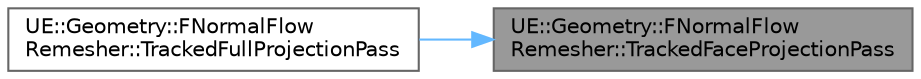 digraph "UE::Geometry::FNormalFlowRemesher::TrackedFaceProjectionPass"
{
 // INTERACTIVE_SVG=YES
 // LATEX_PDF_SIZE
  bgcolor="transparent";
  edge [fontname=Helvetica,fontsize=10,labelfontname=Helvetica,labelfontsize=10];
  node [fontname=Helvetica,fontsize=10,shape=box,height=0.2,width=0.4];
  rankdir="RL";
  Node1 [id="Node000001",label="UE::Geometry::FNormalFlow\lRemesher::TrackedFaceProjectionPass",height=0.2,width=0.4,color="gray40", fillcolor="grey60", style="filled", fontcolor="black",tooltip=" "];
  Node1 -> Node2 [id="edge1_Node000001_Node000002",dir="back",color="steelblue1",style="solid",tooltip=" "];
  Node2 [id="Node000002",label="UE::Geometry::FNormalFlow\lRemesher::TrackedFullProjectionPass",height=0.2,width=0.4,color="grey40", fillcolor="white", style="filled",URL="$d6/dc4/classUE_1_1Geometry_1_1FNormalFlowRemesher.html#ababcf8e274883116c377b6378feb2728",tooltip=" "];
}
